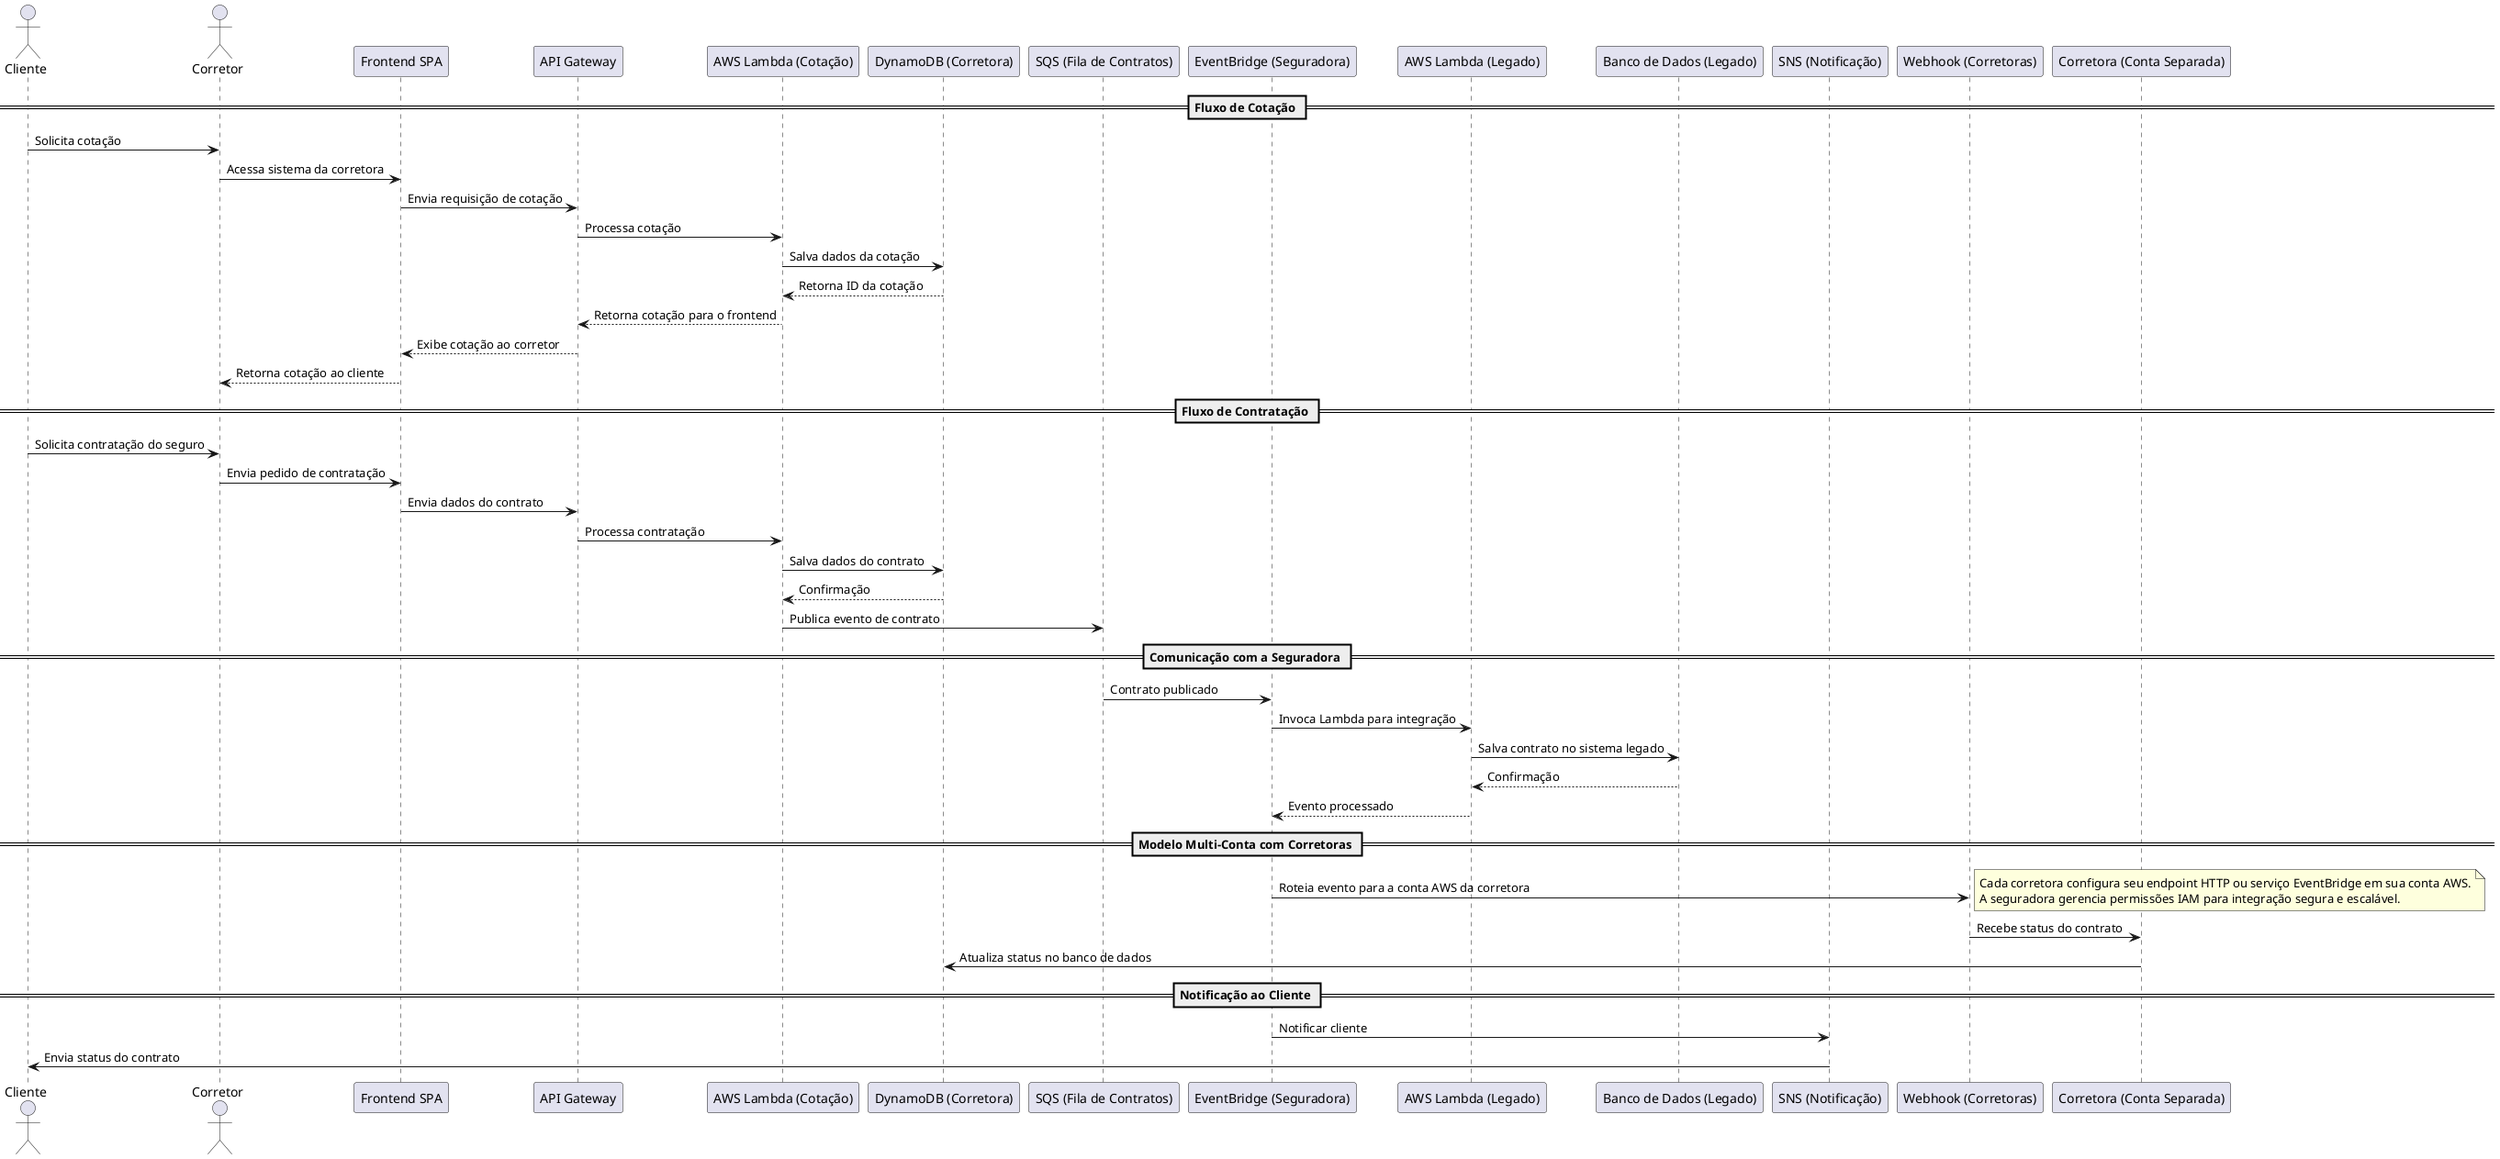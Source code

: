 @startuml

actor Cliente
actor Corretor

participant "Frontend SPA" as SPA
participant "API Gateway" as API
participant "AWS Lambda (Cotação)" as LambdaCotacao
participant "DynamoDB (Corretora)" as DynamoCorretora
participant "SQS (Fila de Contratos)" as SQS
participant "EventBridge (Seguradora)" as EventBridge
participant "AWS Lambda (Legado)" as LambdaLegado
participant "Banco de Dados (Legado)" as BDLegado
participant "SNS (Notificação)" as SNS
participant "Webhook (Corretoras)" as Webhook

== Fluxo de Cotação ==
Cliente -> Corretor : Solicita cotação
Corretor -> SPA : Acessa sistema da corretora
SPA -> API : Envia requisição de cotação
API -> LambdaCotacao : Processa cotação
LambdaCotacao -> DynamoCorretora : Salva dados da cotação
DynamoCorretora --> LambdaCotacao : Retorna ID da cotação
LambdaCotacao --> API : Retorna cotação para o frontend
API --> SPA : Exibe cotação ao corretor
SPA --> Corretor : Retorna cotação ao cliente

== Fluxo de Contratação ==
Cliente -> Corretor : Solicita contratação do seguro
Corretor -> SPA : Envia pedido de contratação
SPA -> API : Envia dados do contrato
API -> LambdaCotacao : Processa contratação
LambdaCotacao -> DynamoCorretora : Salva dados do contrato
DynamoCorretora --> LambdaCotacao : Confirmação
LambdaCotacao -> SQS : Publica evento de contrato

== Comunicação com a Seguradora ==
SQS -> EventBridge : Contrato publicado
EventBridge -> LambdaLegado : Invoca Lambda para integração
LambdaLegado -> BDLegado : Salva contrato no sistema legado
BDLegado --> LambdaLegado : Confirmação
LambdaLegado --> EventBridge : Evento processado

== Modelo Multi-Conta com Corretoras ==
EventBridge -> Webhook : Roteia evento para a conta AWS da corretora
note right
  Cada corretora configura seu endpoint HTTP ou serviço EventBridge em sua conta AWS.
  A seguradora gerencia permissões IAM para integração segura e escalável.
end note
Webhook -> "Corretora (Conta Separada)" : Recebe status do contrato
"Corretora (Conta Separada)" -> DynamoCorretora : Atualiza status no banco de dados

== Notificação ao Cliente ==
EventBridge -> SNS : Notificar cliente
SNS -> Cliente : Envia status do contrato

@enduml
